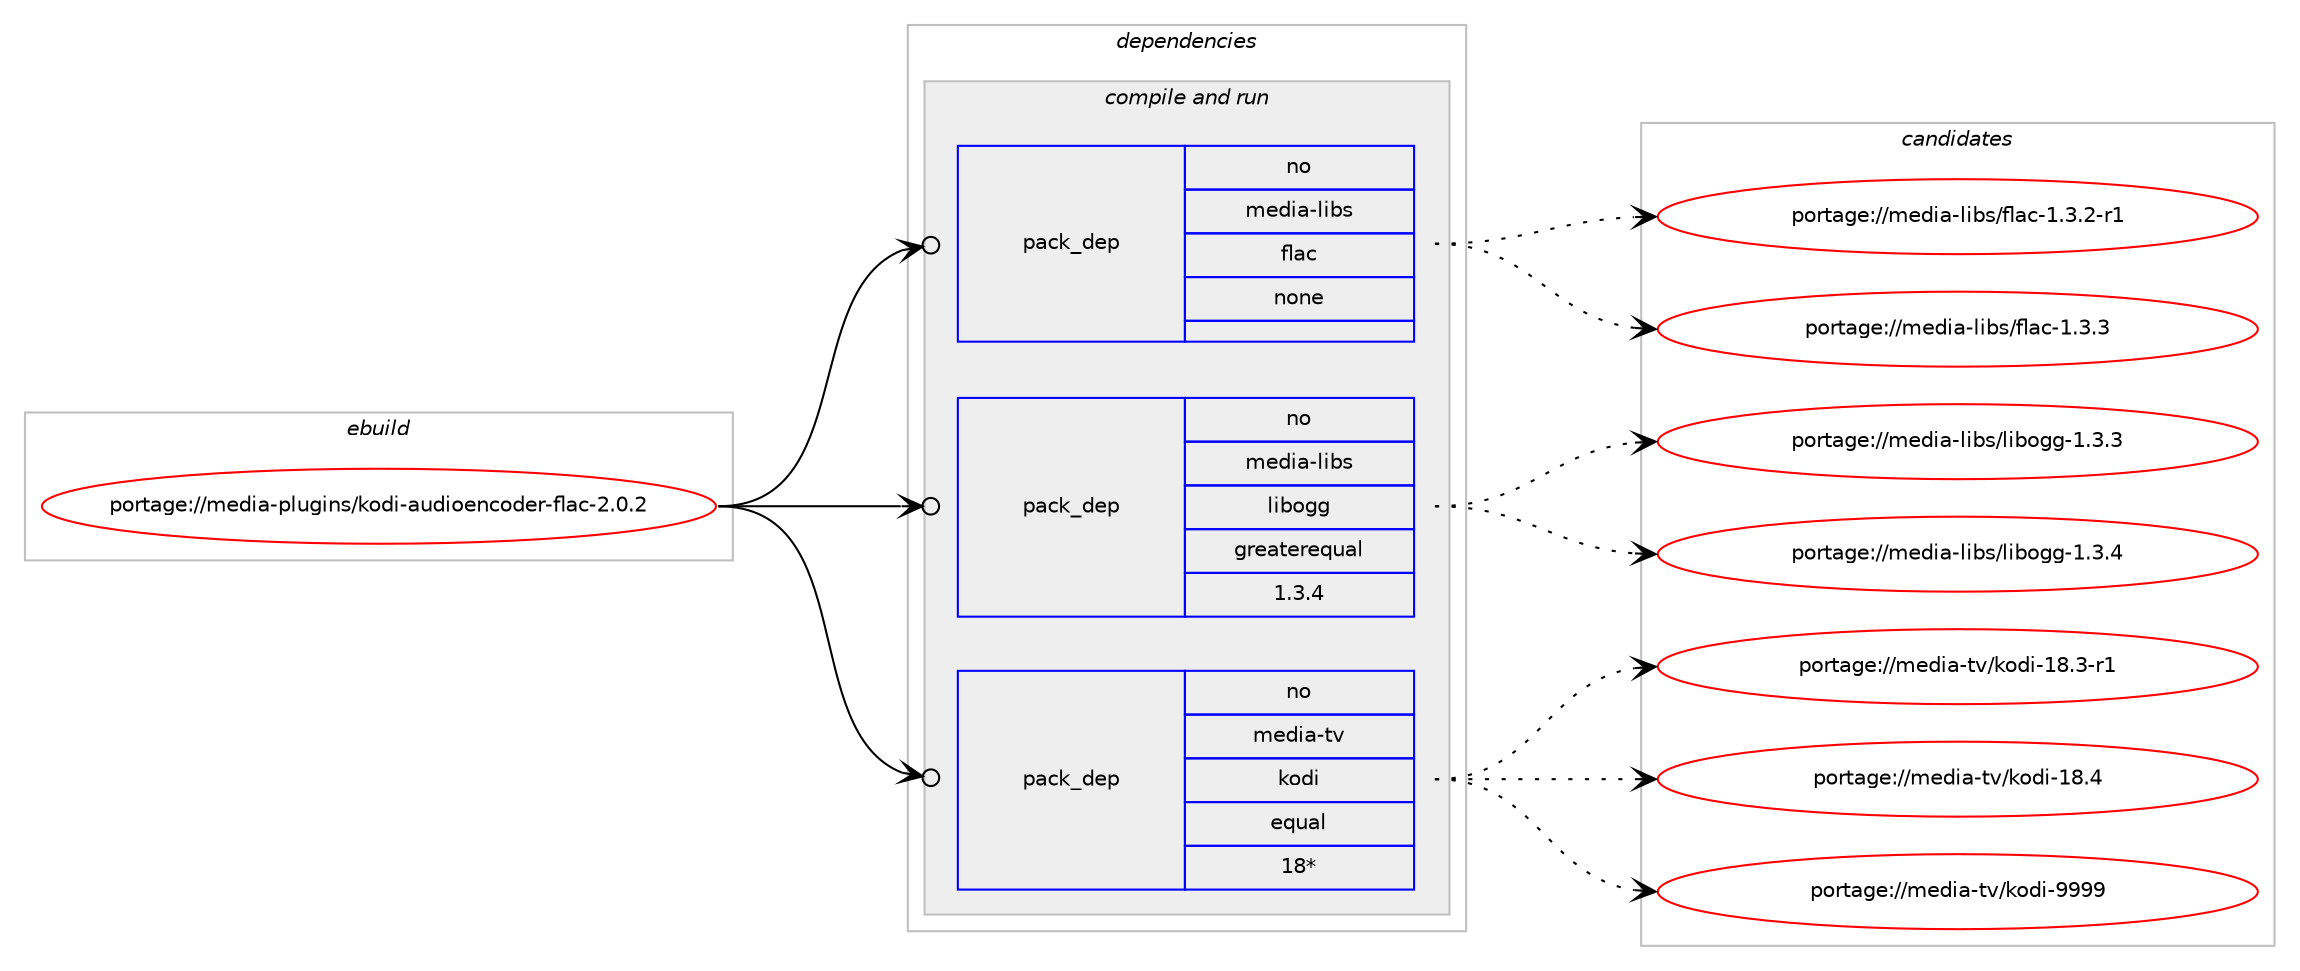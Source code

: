 digraph prolog {

# *************
# Graph options
# *************

newrank=true;
concentrate=true;
compound=true;
graph [rankdir=LR,fontname=Helvetica,fontsize=10,ranksep=1.5];#, ranksep=2.5, nodesep=0.2];
edge  [arrowhead=vee];
node  [fontname=Helvetica,fontsize=10];

# **********
# The ebuild
# **********

subgraph cluster_leftcol {
color=gray;
rank=same;
label=<<i>ebuild</i>>;
id [label="portage://media-plugins/kodi-audioencoder-flac-2.0.2", color=red, width=4, href="../media-plugins/kodi-audioencoder-flac-2.0.2.svg"];
}

# ****************
# The dependencies
# ****************

subgraph cluster_midcol {
color=gray;
label=<<i>dependencies</i>>;
subgraph cluster_compile {
fillcolor="#eeeeee";
style=filled;
label=<<i>compile</i>>;
}
subgraph cluster_compileandrun {
fillcolor="#eeeeee";
style=filled;
label=<<i>compile and run</i>>;
subgraph pack239953 {
dependency326950 [label=<<TABLE BORDER="0" CELLBORDER="1" CELLSPACING="0" CELLPADDING="4" WIDTH="220"><TR><TD ROWSPAN="6" CELLPADDING="30">pack_dep</TD></TR><TR><TD WIDTH="110">no</TD></TR><TR><TD>media-libs</TD></TR><TR><TD>flac</TD></TR><TR><TD>none</TD></TR><TR><TD></TD></TR></TABLE>>, shape=none, color=blue];
}
id:e -> dependency326950:w [weight=20,style="solid",arrowhead="odotvee"];
subgraph pack239954 {
dependency326951 [label=<<TABLE BORDER="0" CELLBORDER="1" CELLSPACING="0" CELLPADDING="4" WIDTH="220"><TR><TD ROWSPAN="6" CELLPADDING="30">pack_dep</TD></TR><TR><TD WIDTH="110">no</TD></TR><TR><TD>media-libs</TD></TR><TR><TD>libogg</TD></TR><TR><TD>greaterequal</TD></TR><TR><TD>1.3.4</TD></TR></TABLE>>, shape=none, color=blue];
}
id:e -> dependency326951:w [weight=20,style="solid",arrowhead="odotvee"];
subgraph pack239955 {
dependency326952 [label=<<TABLE BORDER="0" CELLBORDER="1" CELLSPACING="0" CELLPADDING="4" WIDTH="220"><TR><TD ROWSPAN="6" CELLPADDING="30">pack_dep</TD></TR><TR><TD WIDTH="110">no</TD></TR><TR><TD>media-tv</TD></TR><TR><TD>kodi</TD></TR><TR><TD>equal</TD></TR><TR><TD>18*</TD></TR></TABLE>>, shape=none, color=blue];
}
id:e -> dependency326952:w [weight=20,style="solid",arrowhead="odotvee"];
}
subgraph cluster_run {
fillcolor="#eeeeee";
style=filled;
label=<<i>run</i>>;
}
}

# **************
# The candidates
# **************

subgraph cluster_choices {
rank=same;
color=gray;
label=<<i>candidates</i>>;

subgraph choice239953 {
color=black;
nodesep=1;
choiceportage1091011001059745108105981154710210897994549465146504511449 [label="portage://media-libs/flac-1.3.2-r1", color=red, width=4,href="../media-libs/flac-1.3.2-r1.svg"];
choiceportage109101100105974510810598115471021089799454946514651 [label="portage://media-libs/flac-1.3.3", color=red, width=4,href="../media-libs/flac-1.3.3.svg"];
dependency326950:e -> choiceportage1091011001059745108105981154710210897994549465146504511449:w [style=dotted,weight="100"];
dependency326950:e -> choiceportage109101100105974510810598115471021089799454946514651:w [style=dotted,weight="100"];
}
subgraph choice239954 {
color=black;
nodesep=1;
choiceportage1091011001059745108105981154710810598111103103454946514651 [label="portage://media-libs/libogg-1.3.3", color=red, width=4,href="../media-libs/libogg-1.3.3.svg"];
choiceportage1091011001059745108105981154710810598111103103454946514652 [label="portage://media-libs/libogg-1.3.4", color=red, width=4,href="../media-libs/libogg-1.3.4.svg"];
dependency326951:e -> choiceportage1091011001059745108105981154710810598111103103454946514651:w [style=dotted,weight="100"];
dependency326951:e -> choiceportage1091011001059745108105981154710810598111103103454946514652:w [style=dotted,weight="100"];
}
subgraph choice239955 {
color=black;
nodesep=1;
choiceportage10910110010597451161184710711110010545495646514511449 [label="portage://media-tv/kodi-18.3-r1", color=red, width=4,href="../media-tv/kodi-18.3-r1.svg"];
choiceportage1091011001059745116118471071111001054549564652 [label="portage://media-tv/kodi-18.4", color=red, width=4,href="../media-tv/kodi-18.4.svg"];
choiceportage1091011001059745116118471071111001054557575757 [label="portage://media-tv/kodi-9999", color=red, width=4,href="../media-tv/kodi-9999.svg"];
dependency326952:e -> choiceportage10910110010597451161184710711110010545495646514511449:w [style=dotted,weight="100"];
dependency326952:e -> choiceportage1091011001059745116118471071111001054549564652:w [style=dotted,weight="100"];
dependency326952:e -> choiceportage1091011001059745116118471071111001054557575757:w [style=dotted,weight="100"];
}
}

}

